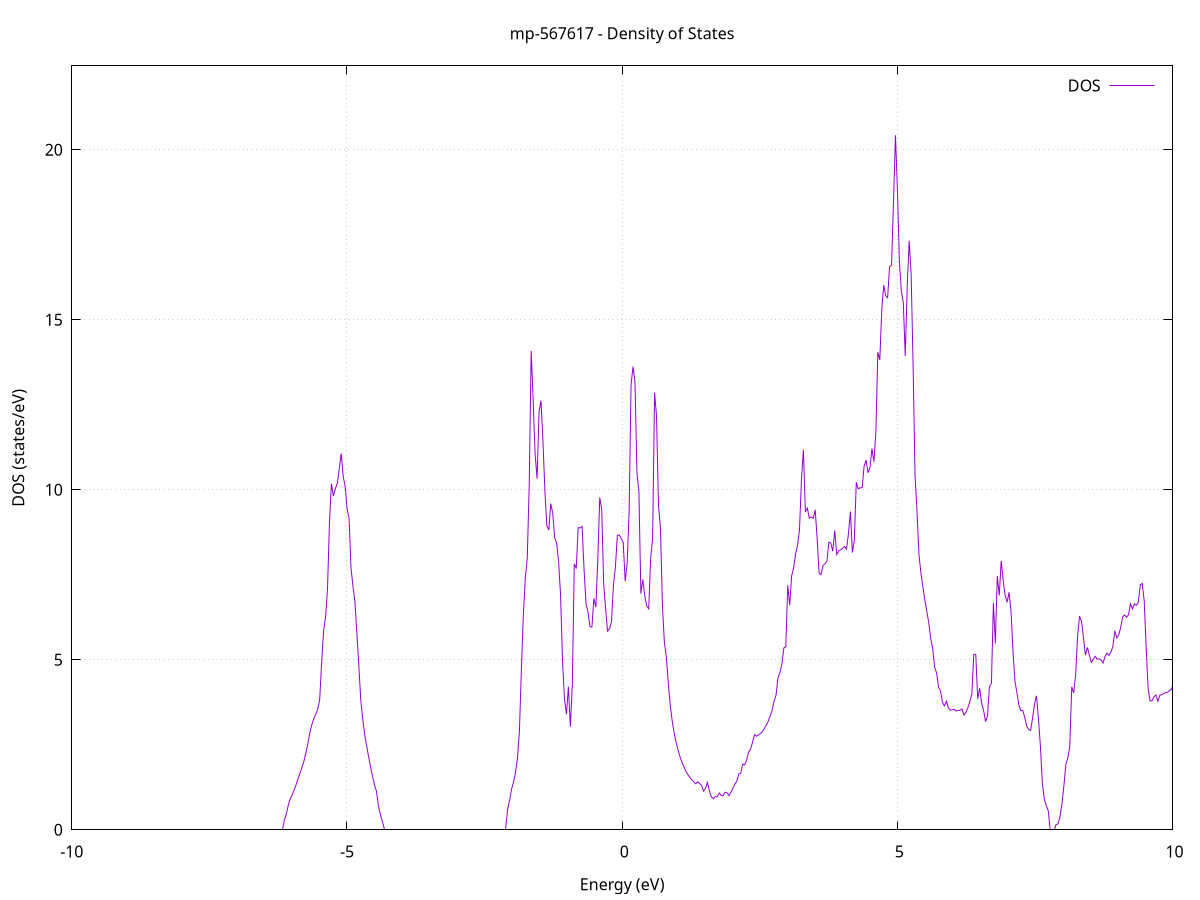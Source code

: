 set title 'mp-567617 - Density of States'
set xlabel 'Energy (eV)'
set ylabel 'DOS (states/eV)'
set grid
set xrange [-10:10]
set yrange [0:22.468]
set xzeroaxis lt -1
set terminal png size 800,600
set output 'mp-567617_dos_gnuplot.png'
plot '-' using 1:2 with lines title 'DOS'
-43.608200 0.000000
-43.572600 0.000000
-43.537000 0.000000
-43.501400 0.000000
-43.465900 0.000000
-43.430300 0.000000
-43.394700 0.000000
-43.359100 0.000000
-43.323500 0.000000
-43.287900 0.000000
-43.252300 0.000000
-43.216800 0.000000
-43.181200 0.000000
-43.145600 0.000000
-43.110000 0.000000
-43.074400 0.000000
-43.038800 0.000000
-43.003200 0.000000
-42.967700 0.000000
-42.932100 0.000000
-42.896500 0.000000
-42.860900 0.000000
-42.825300 0.000000
-42.789700 0.000000
-42.754100 0.000000
-42.718600 0.000000
-42.683000 0.000000
-42.647400 0.000000
-42.611800 0.000000
-42.576200 0.000000
-42.540600 0.000000
-42.505000 0.000000
-42.469500 0.000000
-42.433900 0.000000
-42.398300 0.000000
-42.362700 0.000000
-42.327100 0.000000
-42.291500 0.000000
-42.255900 0.000000
-42.220400 0.000000
-42.184800 0.000000
-42.149200 0.000000
-42.113600 0.000000
-42.078000 0.000000
-42.042400 0.000000
-42.006800 0.000000
-41.971300 0.000000
-41.935700 0.000000
-41.900100 0.000000
-41.864500 0.000000
-41.828900 0.000000
-41.793300 0.000000
-41.757700 0.000000
-41.722200 0.000000
-41.686600 0.000000
-41.651000 0.000000
-41.615400 0.000000
-41.579800 0.000000
-41.544200 0.000000
-41.508600 0.000000
-41.473100 0.000000
-41.437500 0.000000
-41.401900 0.000000
-41.366300 0.000000
-41.330700 0.000000
-41.295100 0.000000
-41.259500 0.000000
-41.224000 0.000000
-41.188400 0.000000
-41.152800 0.000000
-41.117200 0.000000
-41.081600 0.000000
-41.046000 0.000000
-41.010400 0.000000
-40.974900 0.000000
-40.939300 0.000000
-40.903700 0.000000
-40.868100 0.000000
-40.832500 0.000000
-40.796900 0.000000
-40.761300 0.000000
-40.725800 0.000000
-40.690200 0.000000
-40.654600 0.000000
-40.619000 0.000000
-40.583400 0.000000
-40.547800 0.000000
-40.512200 0.000000
-40.476700 0.000000
-40.441100 0.000000
-40.405500 0.000000
-40.369900 188.655600
-40.334300 48.456600
-40.298700 0.000000
-40.263100 0.000000
-40.227600 0.000000
-40.192000 0.000000
-40.156400 184.152200
-40.120800 122.930700
-40.085200 0.000000
-40.049600 0.000000
-40.014000 0.000000
-39.978500 0.000000
-39.942900 95.244100
-39.907300 0.000000
-39.871700 0.000000
-39.836100 0.000000
-39.800500 0.000000
-39.764900 0.000000
-39.729400 0.000000
-39.693800 0.000000
-39.658200 0.000000
-39.622600 0.000000
-39.587000 0.000000
-39.551400 0.000000
-39.515800 0.000000
-39.480300 0.000000
-39.444700 0.000000
-39.409100 0.000000
-39.373500 0.000000
-39.337900 0.000000
-39.302300 0.000000
-39.266700 0.000000
-39.231200 0.000000
-39.195600 0.000000
-39.160000 0.000000
-39.124400 0.000000
-39.088800 0.000000
-39.053200 0.000000
-39.017600 0.000000
-38.982100 0.000000
-38.946500 0.000000
-38.910900 0.000000
-38.875300 0.000000
-38.839700 0.000000
-38.804100 0.000000
-38.768500 0.000000
-38.733000 0.000000
-38.697400 0.000000
-38.661800 0.000000
-38.626200 0.000000
-38.590600 0.000000
-38.555000 0.000000
-38.519400 0.000000
-38.483900 0.000000
-38.448300 0.000000
-38.412700 0.000000
-38.377100 0.000000
-38.341500 0.000000
-38.305900 0.000000
-38.270300 0.000000
-38.234800 0.000000
-38.199200 0.000000
-38.163600 0.000000
-38.128000 0.000000
-38.092400 0.000000
-38.056800 0.000000
-38.021200 0.000000
-37.985700 0.000000
-37.950100 0.000000
-37.914500 0.000000
-37.878900 0.000000
-37.843300 0.000000
-37.807700 0.000000
-37.772100 0.000000
-37.736600 0.000000
-37.701000 0.000000
-37.665400 0.000000
-37.629800 0.000000
-37.594200 0.000000
-37.558600 0.000000
-37.523000 0.000000
-37.487500 0.000000
-37.451900 0.000000
-37.416300 0.000000
-37.380700 0.000000
-37.345100 0.000000
-37.309500 0.000000
-37.273900 0.000000
-37.238400 0.000000
-37.202800 0.000000
-37.167200 0.000000
-37.131600 0.000000
-37.096000 0.000000
-37.060400 0.000000
-37.024800 0.000000
-36.989300 0.000000
-36.953700 0.000000
-36.918100 0.000000
-36.882500 0.000000
-36.846900 0.000000
-36.811300 0.000000
-36.775700 0.000000
-36.740200 0.000000
-36.704600 0.000000
-36.669000 0.000000
-36.633400 0.000000
-36.597800 0.000000
-36.562200 0.000000
-36.526600 0.000000
-36.491100 0.000000
-36.455500 0.000000
-36.419900 0.000000
-36.384300 0.000000
-36.348700 0.000000
-36.313100 0.000000
-36.277500 0.000000
-36.242000 0.000000
-36.206400 0.000000
-36.170800 0.000000
-36.135200 0.000000
-36.099600 0.000000
-36.064000 0.000000
-36.028400 0.000000
-35.992900 0.000000
-35.957300 0.000000
-35.921700 0.000000
-35.886100 0.000000
-35.850500 0.000000
-35.814900 0.000000
-35.779300 0.000000
-35.743800 0.000000
-35.708200 0.000000
-35.672600 0.000000
-35.637000 0.000000
-35.601400 0.000000
-35.565800 0.000000
-35.530200 0.000000
-35.494700 0.000000
-35.459100 0.000000
-35.423500 0.000000
-35.387900 0.000000
-35.352300 0.000000
-35.316700 0.000000
-35.281100 0.000000
-35.245600 0.000000
-35.210000 0.000000
-35.174400 0.000000
-35.138800 0.000000
-35.103200 0.000000
-35.067600 0.000000
-35.032000 0.000000
-34.996500 0.000000
-34.960900 0.000000
-34.925300 0.000000
-34.889700 0.000000
-34.854100 0.000000
-34.818500 0.000000
-34.782900 0.000000
-34.747400 0.000000
-34.711800 0.000000
-34.676200 0.000000
-34.640600 0.000000
-34.605000 0.000000
-34.569400 0.000000
-34.533800 0.000000
-34.498300 0.000000
-34.462700 0.000000
-34.427100 0.000000
-34.391500 0.000000
-34.355900 0.000000
-34.320300 0.000000
-34.284700 0.000000
-34.249200 0.000000
-34.213600 0.000000
-34.178000 0.000000
-34.142400 0.000000
-34.106800 0.000000
-34.071200 0.000000
-34.035600 0.000000
-34.000100 0.000000
-33.964500 0.000000
-33.928900 0.000000
-33.893300 0.000000
-33.857700 0.000000
-33.822100 0.000000
-33.786500 0.000000
-33.751000 0.000000
-33.715400 0.000000
-33.679800 0.000000
-33.644200 0.000000
-33.608600 0.000000
-33.573000 0.000000
-33.537400 0.000000
-33.501900 0.000000
-33.466300 0.000000
-33.430700 0.000000
-33.395100 0.000000
-33.359500 0.000000
-33.323900 0.000000
-33.288300 0.000000
-33.252800 0.000000
-33.217200 0.000000
-33.181600 0.000000
-33.146000 0.000000
-33.110400 0.000000
-33.074800 0.000000
-33.039200 0.000000
-33.003700 0.000000
-32.968100 0.000000
-32.932500 0.000000
-32.896900 0.000000
-32.861300 0.000000
-32.825700 0.000000
-32.790100 0.000000
-32.754600 0.000000
-32.719000 0.000000
-32.683400 0.000000
-32.647800 0.000000
-32.612200 0.000000
-32.576600 0.000000
-32.541000 0.000000
-32.505500 0.000000
-32.469900 0.000000
-32.434300 0.000000
-32.398700 0.000000
-32.363100 0.000000
-32.327500 0.000000
-32.291900 0.000000
-32.256400 0.000000
-32.220800 0.000000
-32.185200 0.000000
-32.149600 0.000000
-32.114000 0.000000
-32.078400 0.000000
-32.042800 0.000000
-32.007300 0.000000
-31.971700 0.000000
-31.936100 0.000000
-31.900500 0.000000
-31.864900 0.000000
-31.829300 0.000000
-31.793700 0.000000
-31.758200 0.000000
-31.722600 0.000000
-31.687000 0.000000
-31.651400 0.000000
-31.615800 0.000000
-31.580200 0.000000
-31.544600 0.000000
-31.509100 0.000000
-31.473500 0.000000
-31.437900 0.000000
-31.402300 0.000000
-31.366700 0.000000
-31.331100 0.000000
-31.295500 0.000000
-31.260000 0.000000
-31.224400 0.000000
-31.188800 0.000000
-31.153200 0.000000
-31.117600 0.000000
-31.082000 0.000000
-31.046400 0.000000
-31.010900 0.000000
-30.975300 0.000000
-30.939700 0.000000
-30.904100 0.000000
-30.868500 0.000000
-30.832900 0.000000
-30.797300 0.000000
-30.761800 0.000000
-30.726200 0.000000
-30.690600 0.000000
-30.655000 0.000000
-30.619400 0.000000
-30.583800 0.000000
-30.548200 0.000000
-30.512700 0.000000
-30.477100 0.000000
-30.441500 0.000000
-30.405900 0.000000
-30.370300 0.000000
-30.334700 0.000000
-30.299100 0.000000
-30.263600 0.000000
-30.228000 0.000000
-30.192400 0.000000
-30.156800 0.000000
-30.121200 0.000000
-30.085600 0.000000
-30.050000 0.000000
-30.014500 0.000000
-29.978900 0.000000
-29.943300 0.000000
-29.907700 0.000000
-29.872100 0.000000
-29.836500 0.000000
-29.800900 0.000000
-29.765400 0.000000
-29.729800 0.000000
-29.694200 0.000000
-29.658600 0.000000
-29.623000 0.000000
-29.587400 0.000000
-29.551800 0.000000
-29.516300 0.000000
-29.480700 0.000000
-29.445100 0.000000
-29.409500 0.000000
-29.373900 0.000000
-29.338300 0.000000
-29.302700 0.000000
-29.267200 0.000000
-29.231600 0.000000
-29.196000 0.000000
-29.160400 0.000000
-29.124800 0.000000
-29.089200 0.000000
-29.053600 0.000000
-29.018100 0.000000
-28.982500 0.000000
-28.946900 0.000000
-28.911300 0.000000
-28.875700 0.000000
-28.840100 0.000000
-28.804500 0.000000
-28.769000 0.000000
-28.733400 0.000000
-28.697800 0.000000
-28.662200 0.000000
-28.626600 0.000000
-28.591000 0.000000
-28.555500 0.000000
-28.519900 0.000000
-28.484300 0.000000
-28.448700 0.000000
-28.413100 0.000000
-28.377500 0.000000
-28.341900 0.000000
-28.306400 0.000000
-28.270800 0.000000
-28.235200 0.000000
-28.199600 0.000000
-28.164000 0.000000
-28.128400 0.000000
-28.092800 0.000000
-28.057300 0.000000
-28.021700 0.000000
-27.986100 0.000000
-27.950500 0.000000
-27.914900 0.000000
-27.879300 0.000000
-27.843700 0.000000
-27.808200 0.000000
-27.772600 0.000000
-27.737000 0.000000
-27.701400 0.000000
-27.665800 0.000000
-27.630200 0.000000
-27.594600 0.000000
-27.559100 0.000000
-27.523500 0.000000
-27.487900 0.000000
-27.452300 0.000000
-27.416700 0.000000
-27.381100 0.000000
-27.345500 0.000000
-27.310000 0.000000
-27.274400 0.000000
-27.238800 0.000000
-27.203200 0.000000
-27.167600 0.000000
-27.132000 0.000000
-27.096400 0.000000
-27.060900 0.000000
-27.025300 0.000000
-26.989700 0.000000
-26.954100 0.000000
-26.918500 0.000000
-26.882900 0.000000
-26.847300 0.000000
-26.811800 0.000000
-26.776200 0.000000
-26.740600 0.000000
-26.705000 0.000000
-26.669400 0.000000
-26.633800 0.000000
-26.598200 0.000000
-26.562700 0.000000
-26.527100 0.000000
-26.491500 0.000000
-26.455900 0.000000
-26.420300 0.000000
-26.384700 0.000000
-26.349100 0.000000
-26.313600 0.000000
-26.278000 0.000000
-26.242400 0.000000
-26.206800 0.000000
-26.171200 0.000000
-26.135600 0.000000
-26.100000 0.000000
-26.064500 0.000000
-26.028900 0.000000
-25.993300 0.000000
-25.957700 0.000000
-25.922100 0.000000
-25.886500 0.000000
-25.850900 0.000000
-25.815400 0.000000
-25.779800 0.000000
-25.744200 0.000000
-25.708600 0.000000
-25.673000 0.000000
-25.637400 0.000000
-25.601800 0.000000
-25.566300 0.000000
-25.530700 0.000000
-25.495100 0.000000
-25.459500 0.000000
-25.423900 0.000000
-25.388300 0.000000
-25.352700 0.000000
-25.317200 0.000000
-25.281600 0.000000
-25.246000 0.000000
-25.210400 0.000000
-25.174800 0.000000
-25.139200 0.000000
-25.103600 0.000000
-25.068100 0.000000
-25.032500 0.000000
-24.996900 0.000000
-24.961300 0.000000
-24.925700 0.000000
-24.890100 0.000000
-24.854500 0.000000
-24.819000 0.000000
-24.783400 0.000000
-24.747800 0.000000
-24.712200 0.000000
-24.676600 0.000000
-24.641000 0.000000
-24.605400 0.000000
-24.569900 0.000000
-24.534300 0.000000
-24.498700 0.000000
-24.463100 0.000000
-24.427500 0.000000
-24.391900 0.000000
-24.356300 0.000000
-24.320800 0.000000
-24.285200 0.000000
-24.249600 0.000000
-24.214000 0.000000
-24.178400 0.000000
-24.142800 0.000000
-24.107200 0.000000
-24.071700 0.000000
-24.036100 0.000000
-24.000500 0.000000
-23.964900 0.000000
-23.929300 0.000000
-23.893700 0.000000
-23.858100 0.000000
-23.822600 0.000000
-23.787000 0.000000
-23.751400 0.000000
-23.715800 0.000000
-23.680200 0.000000
-23.644600 0.000000
-23.609000 0.000000
-23.573500 0.000000
-23.537900 0.000000
-23.502300 0.000000
-23.466700 0.000000
-23.431100 0.000000
-23.395500 0.000000
-23.359900 0.000000
-23.324400 0.000000
-23.288800 0.000000
-23.253200 0.000000
-23.217600 0.000000
-23.182000 0.000000
-23.146400 0.000000
-23.110800 0.000000
-23.075300 0.000000
-23.039700 0.000000
-23.004100 0.000000
-22.968500 0.000000
-22.932900 0.000000
-22.897300 0.000000
-22.861700 0.000000
-22.826200 0.000000
-22.790600 0.000000
-22.755000 0.000000
-22.719400 0.000000
-22.683800 0.000000
-22.648200 0.000000
-22.612600 0.000000
-22.577100 0.000000
-22.541500 0.000000
-22.505900 0.000000
-22.470300 0.000000
-22.434700 0.000000
-22.399100 0.000000
-22.363500 0.000000
-22.328000 0.000000
-22.292400 0.000000
-22.256800 0.000000
-22.221200 0.000000
-22.185600 0.000000
-22.150000 0.000000
-22.114400 0.000000
-22.078900 0.000000
-22.043300 0.000000
-22.007700 0.000000
-21.972100 0.000000
-21.936500 0.000000
-21.900900 0.000000
-21.865300 0.000000
-21.829800 0.000000
-21.794200 0.000000
-21.758600 0.000000
-21.723000 0.000000
-21.687400 0.000000
-21.651800 0.000000
-21.616200 0.000000
-21.580700 0.000000
-21.545100 0.000000
-21.509500 0.000000
-21.473900 0.000000
-21.438300 0.000000
-21.402700 0.000000
-21.367100 0.000000
-21.331600 0.000000
-21.296000 0.000000
-21.260400 0.000000
-21.224800 0.000000
-21.189200 0.000000
-21.153600 0.000000
-21.118000 0.000000
-21.082500 0.000000
-21.046900 0.000000
-21.011300 0.000000
-20.975700 0.000000
-20.940100 0.000000
-20.904500 0.000000
-20.868900 0.000000
-20.833400 0.000000
-20.797800 0.000000
-20.762200 0.000000
-20.726600 0.000000
-20.691000 0.000000
-20.655400 0.000000
-20.619800 0.000000
-20.584300 0.000000
-20.548700 0.000000
-20.513100 0.000000
-20.477500 0.000000
-20.441900 0.000000
-20.406300 0.000000
-20.370700 0.000000
-20.335200 0.000000
-20.299600 0.000000
-20.264000 0.000000
-20.228400 0.000000
-20.192800 0.000000
-20.157200 0.000000
-20.121600 0.000000
-20.086100 0.000000
-20.050500 0.000000
-20.014900 0.000000
-19.979300 0.000000
-19.943700 0.000000
-19.908100 0.000000
-19.872500 0.000000
-19.837000 0.000000
-19.801400 0.000000
-19.765800 0.000000
-19.730200 0.000000
-19.694600 0.000000
-19.659000 0.000000
-19.623400 0.000000
-19.587900 0.000000
-19.552300 0.000000
-19.516700 0.000000
-19.481100 0.000000
-19.445500 0.000000
-19.409900 0.000000
-19.374300 0.000000
-19.338800 0.000000
-19.303200 0.000000
-19.267600 0.000000
-19.232000 0.000000
-19.196400 0.000000
-19.160800 0.000000
-19.125200 0.000000
-19.089700 0.000000
-19.054100 0.000000
-19.018500 0.000000
-18.982900 0.000000
-18.947300 0.000000
-18.911700 0.000000
-18.876100 0.000000
-18.840600 0.000000
-18.805000 0.000000
-18.769400 0.000000
-18.733800 0.000000
-18.698200 0.000000
-18.662600 0.000000
-18.627000 0.000000
-18.591500 0.000000
-18.555900 0.000000
-18.520300 0.000000
-18.484700 0.000000
-18.449100 0.000000
-18.413500 0.000000
-18.377900 0.000000
-18.342400 0.000000
-18.306800 0.000000
-18.271200 0.000000
-18.235600 0.000000
-18.200000 0.000000
-18.164400 0.000000
-18.128800 0.000000
-18.093300 0.000000
-18.057700 0.000000
-18.022100 0.000000
-17.986500 0.000000
-17.950900 0.000000
-17.915300 0.000000
-17.879700 0.000000
-17.844200 0.000000
-17.808600 0.000000
-17.773000 0.000000
-17.737400 0.000000
-17.701800 0.000000
-17.666200 0.000000
-17.630600 0.000000
-17.595100 0.000000
-17.559500 0.000000
-17.523900 0.000000
-17.488300 0.000000
-17.452700 0.000000
-17.417100 0.000000
-17.381500 0.000000
-17.346000 0.000000
-17.310400 0.000000
-17.274800 0.000000
-17.239200 0.000000
-17.203600 0.000000
-17.168000 0.000000
-17.132400 0.000000
-17.096900 0.000000
-17.061300 0.000000
-17.025700 0.000000
-16.990100 0.000000
-16.954500 0.000000
-16.918900 0.000000
-16.883300 0.000000
-16.847800 0.000000
-16.812200 0.000000
-16.776600 0.000000
-16.741000 0.000000
-16.705400 0.000000
-16.669800 0.000000
-16.634200 0.000000
-16.598700 0.000000
-16.563100 0.000000
-16.527500 0.000000
-16.491900 0.000000
-16.456300 0.000000
-16.420700 0.000000
-16.385100 0.000000
-16.349600 0.000000
-16.314000 0.000000
-16.278400 0.000000
-16.242800 0.000000
-16.207200 0.000000
-16.171600 0.000000
-16.136000 0.000000
-16.100500 0.000000
-16.064900 0.000000
-16.029300 0.000000
-15.993700 0.000000
-15.958100 0.000000
-15.922500 0.000000
-15.886900 0.000000
-15.851400 0.000000
-15.815800 0.000000
-15.780200 0.000000
-15.744600 0.000000
-15.709000 0.000000
-15.673400 0.000000
-15.637800 0.000000
-15.602300 0.000000
-15.566700 0.000000
-15.531100 0.000000
-15.495500 0.000000
-15.459900 0.000000
-15.424300 0.000000
-15.388700 0.000000
-15.353200 0.000000
-15.317600 0.000000
-15.282000 0.000000
-15.246400 0.000000
-15.210800 0.000000
-15.175200 0.000000
-15.139600 0.000000
-15.104100 0.000000
-15.068500 0.000000
-15.032900 0.000000
-14.997300 0.000000
-14.961700 0.000000
-14.926100 0.000000
-14.890500 0.000000
-14.855000 0.000000
-14.819400 0.000000
-14.783800 0.000000
-14.748200 0.000000
-14.712600 0.000000
-14.677000 0.000000
-14.641400 0.000000
-14.605900 0.000000
-14.570300 0.000000
-14.534700 0.000000
-14.499100 0.000000
-14.463500 0.400900
-14.427900 0.882400
-14.392300 1.140800
-14.356800 1.465900
-14.321200 1.731000
-14.285600 2.012400
-14.250000 2.332600
-14.214400 2.672900
-14.178800 3.048500
-14.143200 3.767500
-14.107700 4.045400
-14.072100 4.567400
-14.036500 5.500200
-14.000900 6.189700
-13.965300 7.383800
-13.929700 9.273600
-13.894100 15.425100
-13.858600 25.531700
-13.823000 17.458000
-13.787400 10.097400
-13.751800 11.575300
-13.716200 13.157100
-13.680600 19.384800
-13.645000 17.810800
-13.609500 16.976500
-13.573900 11.385900
-13.538300 9.291200
-13.502700 4.038800
-13.467100 0.000000
-13.431500 0.000000
-13.395900 0.000000
-13.360400 0.000000
-13.324800 0.000000
-13.289200 0.000000
-13.253600 0.000000
-13.218000 0.000000
-13.182400 0.000000
-13.146800 0.000000
-13.111300 0.000000
-13.075700 0.000000
-13.040100 0.000000
-13.004500 0.000000
-12.968900 0.000000
-12.933300 0.000000
-12.897700 0.000000
-12.862200 0.000000
-12.826600 0.000000
-12.791000 0.000000
-12.755400 0.000000
-12.719800 0.000000
-12.684200 0.000000
-12.648600 0.000000
-12.613100 0.000000
-12.577500 0.000000
-12.541900 0.000000
-12.506300 0.000000
-12.470700 0.000000
-12.435100 0.000000
-12.399500 0.000000
-12.364000 0.000000
-12.328400 0.000000
-12.292800 0.000000
-12.257200 0.000000
-12.221600 0.000000
-12.186000 0.000000
-12.150400 0.000000
-12.114900 0.000000
-12.079300 0.000000
-12.043700 0.000000
-12.008100 0.000000
-11.972500 0.000000
-11.936900 0.000000
-11.901300 0.000000
-11.865800 0.000000
-11.830200 0.000000
-11.794600 0.000000
-11.759000 0.000000
-11.723400 0.000000
-11.687800 0.000000
-11.652200 0.000000
-11.616700 0.000000
-11.581100 0.000000
-11.545500 0.000000
-11.509900 0.000000
-11.474300 0.000000
-11.438700 0.000000
-11.403100 0.000000
-11.367600 0.000000
-11.332000 0.000000
-11.296400 0.000000
-11.260800 0.000000
-11.225200 0.000000
-11.189600 0.000000
-11.154000 0.000000
-11.118500 0.000000
-11.082900 0.000000
-11.047300 0.000000
-11.011700 0.000000
-10.976100 0.000000
-10.940500 0.000000
-10.904900 0.000000
-10.869400 0.000000
-10.833800 0.000000
-10.798200 0.000000
-10.762600 0.000000
-10.727000 0.000000
-10.691400 0.000000
-10.655800 0.000000
-10.620300 0.000000
-10.584700 0.000000
-10.549100 0.000000
-10.513500 0.000000
-10.477900 0.000000
-10.442300 0.000000
-10.406700 0.000000
-10.371200 0.000000
-10.335600 0.000000
-10.300000 0.000000
-10.264400 0.000000
-10.228800 0.000000
-10.193200 0.000000
-10.157600 0.000000
-10.122100 0.000000
-10.086500 0.000000
-10.050900 0.000000
-10.015300 0.000000
-9.979700 0.000000
-9.944100 0.000000
-9.908600 0.000000
-9.873000 0.000000
-9.837400 0.000000
-9.801800 0.000000
-9.766200 0.000000
-9.730600 0.000000
-9.695000 0.000000
-9.659500 0.000000
-9.623900 0.000000
-9.588300 0.000000
-9.552700 0.000000
-9.517100 0.000000
-9.481500 0.000000
-9.445900 0.000000
-9.410400 0.000000
-9.374800 0.000000
-9.339200 0.000000
-9.303600 0.000000
-9.268000 0.000000
-9.232400 0.000000
-9.196800 0.000000
-9.161300 0.000000
-9.125700 0.000000
-9.090100 0.000000
-9.054500 0.000000
-9.018900 0.000000
-8.983300 0.000000
-8.947700 0.000000
-8.912200 0.000000
-8.876600 0.000000
-8.841000 0.000000
-8.805400 0.000000
-8.769800 0.000000
-8.734200 0.000000
-8.698600 0.000000
-8.663100 0.000000
-8.627500 0.000000
-8.591900 0.000000
-8.556300 0.000000
-8.520700 0.000000
-8.485100 0.000000
-8.449500 0.000000
-8.414000 0.000000
-8.378400 0.000000
-8.342800 0.000000
-8.307200 0.000000
-8.271600 0.000000
-8.236000 0.000000
-8.200400 0.000000
-8.164900 0.000000
-8.129300 0.000000
-8.093700 0.000000
-8.058100 0.000000
-8.022500 0.000000
-7.986900 0.000000
-7.951300 0.000000
-7.915800 0.000000
-7.880200 0.000000
-7.844600 0.000000
-7.809000 0.000000
-7.773400 0.000000
-7.737800 0.000000
-7.702200 0.000000
-7.666700 0.000000
-7.631100 0.000000
-7.595500 0.000000
-7.559900 0.000000
-7.524300 0.000000
-7.488700 0.000000
-7.453100 0.000000
-7.417600 0.000000
-7.382000 0.000000
-7.346400 0.000000
-7.310800 0.000000
-7.275200 0.000000
-7.239600 0.000000
-7.204000 0.000000
-7.168500 0.000000
-7.132900 0.000000
-7.097300 0.000000
-7.061700 0.000000
-7.026100 0.000000
-6.990500 0.000000
-6.954900 0.000000
-6.919400 0.000000
-6.883800 0.000000
-6.848200 0.000000
-6.812600 0.000000
-6.777000 0.000000
-6.741400 0.000000
-6.705800 0.000000
-6.670300 0.000000
-6.634700 0.000000
-6.599100 0.000000
-6.563500 0.000000
-6.527900 0.000000
-6.492300 0.000000
-6.456700 0.000000
-6.421200 0.000000
-6.385600 0.000000
-6.350000 0.000000
-6.314400 0.000000
-6.278800 0.000000
-6.243200 0.000000
-6.207600 0.000000
-6.172100 0.000000
-6.136500 0.299700
-6.100900 0.468300
-6.065300 0.729500
-6.029700 0.908100
-5.994100 1.031000
-5.958500 1.171600
-5.923000 1.332600
-5.887400 1.505500
-5.851800 1.676200
-5.816200 1.841800
-5.780600 2.029000
-5.745000 2.279900
-5.709400 2.542300
-5.673900 2.854600
-5.638300 3.092300
-5.602700 3.269800
-5.567100 3.396400
-5.531500 3.544700
-5.495900 3.828000
-5.460300 4.923400
-5.424800 5.843700
-5.389200 6.253200
-5.353600 7.084600
-5.318000 9.053800
-5.282400 10.181000
-5.246800 9.816300
-5.211200 10.032200
-5.175700 10.190000
-5.140100 10.620000
-5.104500 11.066800
-5.068900 10.394700
-5.033300 10.101100
-4.997700 9.430800
-4.962100 9.175900
-4.926600 7.704700
-4.891000 7.155800
-4.855400 6.708500
-4.819800 5.768700
-4.784200 4.833900
-4.748600 3.796300
-4.713000 3.244300
-4.677500 2.794000
-4.641900 2.463800
-4.606300 2.143700
-4.570700 1.843700
-4.535100 1.575400
-4.499500 1.309600
-4.463900 1.132600
-4.428400 0.704700
-4.392800 0.441800
-4.357200 0.247800
-4.321600 0.000000
-4.286000 0.000000
-4.250400 0.000000
-4.214800 0.000000
-4.179300 0.000000
-4.143700 0.000000
-4.108100 0.000000
-4.072500 0.000000
-4.036900 0.000000
-4.001300 0.000000
-3.965700 0.000000
-3.930200 0.000000
-3.894600 0.000000
-3.859000 0.000000
-3.823400 0.000000
-3.787800 0.000000
-3.752200 0.000000
-3.716600 0.000000
-3.681100 0.000000
-3.645500 0.000000
-3.609900 0.000000
-3.574300 0.000000
-3.538700 0.000000
-3.503100 0.000000
-3.467500 0.000000
-3.432000 0.000000
-3.396400 0.000000
-3.360800 0.000000
-3.325200 0.000000
-3.289600 0.000000
-3.254000 0.000000
-3.218400 0.000000
-3.182900 0.000000
-3.147300 0.000000
-3.111700 0.000000
-3.076100 0.000000
-3.040500 0.000000
-3.004900 0.000000
-2.969300 0.000000
-2.933800 0.000000
-2.898200 0.000000
-2.862600 0.000000
-2.827000 0.000000
-2.791400 0.000000
-2.755800 0.000000
-2.720200 0.000000
-2.684700 0.000000
-2.649100 0.000000
-2.613500 0.000000
-2.577900 0.000000
-2.542300 0.000000
-2.506700 0.000000
-2.471100 0.000000
-2.435600 0.000000
-2.400000 0.000000
-2.364400 0.000000
-2.328800 0.000000
-2.293200 0.000000
-2.257600 0.000000
-2.222000 0.000000
-2.186500 0.000000
-2.150900 0.000000
-2.115300 0.000000
-2.079700 0.605100
-2.044100 0.880100
-2.008500 1.193300
-1.972900 1.411900
-1.937400 1.682600
-1.901800 2.107500
-1.866200 2.901900
-1.830600 4.747400
-1.795000 6.337600
-1.759400 7.415600
-1.723800 7.994600
-1.688300 10.143000
-1.652700 14.084300
-1.617100 12.650400
-1.581500 11.059500
-1.545900 10.329400
-1.510300 12.286000
-1.474700 12.622400
-1.439200 11.440000
-1.403600 9.968300
-1.368000 8.939700
-1.332400 8.816600
-1.296800 9.594300
-1.261200 9.311400
-1.225600 8.584200
-1.190100 8.437000
-1.154500 7.879400
-1.118900 6.903500
-1.083300 4.956000
-1.047700 3.844600
-1.012100 3.398600
-0.976500 4.209500
-0.941000 3.033200
-0.905400 4.258700
-0.869800 7.821600
-0.834200 7.681900
-0.798600 8.888300
-0.763000 8.875900
-0.727400 8.923100
-0.691900 7.654800
-0.656300 6.661300
-0.620700 6.398600
-0.585100 5.978500
-0.549500 5.960900
-0.513900 6.807300
-0.478300 6.546300
-0.442800 7.921700
-0.407200 9.772100
-0.371600 9.429600
-0.336000 7.255600
-0.300400 6.497700
-0.264800 5.841300
-0.229200 5.913000
-0.193700 6.117100
-0.158100 7.196900
-0.122500 7.725200
-0.086900 8.661100
-0.051300 8.669500
-0.015700 8.565700
0.019900 8.447000
0.055400 7.309700
0.091000 7.829900
0.126600 9.357100
0.162200 13.099400
0.197800 13.625100
0.233400 13.165900
0.269000 10.493300
0.304500 9.952300
0.340100 6.946100
0.375700 7.363400
0.411300 6.875000
0.446900 6.579300
0.482500 6.499500
0.518100 7.983900
0.553600 8.571000
0.589200 12.856000
0.624800 12.165400
0.660400 9.523300
0.696000 8.894900
0.731600 6.595100
0.767200 5.520000
0.802700 5.084800
0.838300 4.307200
0.873900 3.675600
0.909500 3.201200
0.945100 2.847600
0.980700 2.572200
1.016300 2.342800
1.051800 2.144900
1.087400 1.982300
1.123000 1.851000
1.158600 1.717700
1.194200 1.623400
1.229800 1.541700
1.265400 1.472400
1.300900 1.411800
1.336500 1.352900
1.372100 1.411300
1.407700 1.359000
1.443300 1.307300
1.478900 1.137500
1.514500 1.216600
1.550000 1.393300
1.585600 1.138900
1.621200 0.967200
1.656800 0.915700
1.692400 0.970800
1.728000 0.969200
1.763600 1.081400
1.799100 1.008700
1.834700 0.999400
1.870300 1.104900
1.905900 1.087500
1.941500 1.006000
1.977100 1.102900
2.012700 1.221100
2.048200 1.339300
2.083800 1.432200
2.119400 1.640500
2.155000 1.663300
2.190600 1.934400
2.226200 1.910900
2.261800 2.047400
2.297300 2.289200
2.332900 2.365400
2.368500 2.570900
2.404100 2.795000
2.439700 2.752300
2.475300 2.782200
2.510900 2.831300
2.546400 2.889100
2.582000 2.972400
2.617600 3.073900
2.653200 3.185900
2.688800 3.346700
2.724400 3.507600
2.760000 3.783800
2.795500 3.953000
2.831100 4.464200
2.866700 4.623500
2.902300 4.865500
2.937900 5.346200
2.973500 5.384500
3.009100 7.188700
3.044600 6.608800
3.080200 7.469400
3.115800 7.696000
3.151400 8.104600
3.187000 8.372800
3.222600 8.817500
3.258200 10.314800
3.293700 11.173800
3.329300 9.346300
3.364900 9.462100
3.400500 9.164600
3.436100 9.200400
3.471700 9.160500
3.507300 9.413300
3.542800 8.580900
3.578400 7.543900
3.614000 7.504500
3.649600 7.772400
3.685200 7.819000
3.720800 7.903200
3.756400 8.458400
3.791900 8.434100
3.827500 8.193500
3.863100 8.803700
3.898700 8.096100
3.934300 8.200500
3.969900 8.237200
4.005500 8.275300
4.041000 8.331700
4.076600 8.253900
4.112200 8.714200
4.147800 9.358800
4.183400 8.153800
4.219000 8.512000
4.254600 10.223700
4.290100 10.028200
4.325700 10.059800
4.361300 10.060100
4.396900 10.703500
4.432500 10.873200
4.468100 10.500800
4.503700 10.658000
4.539200 11.213100
4.574800 10.825500
4.610400 11.695200
4.646000 14.053700
4.681600 13.820700
4.717200 15.292400
4.752800 16.016000
4.788300 15.712600
4.823900 15.646100
4.859500 16.561700
4.895100 16.605200
4.930700 18.483200
4.966300 20.425900
5.001900 18.820300
5.037400 16.715000
5.073000 15.846900
5.108600 15.502100
5.144200 13.932700
5.179800 15.976300
5.215400 17.328500
5.251000 16.347700
5.286500 13.673900
5.322100 10.410100
5.357700 9.368100
5.393300 8.094400
5.428900 7.543500
5.464500 7.147900
5.500100 6.759300
5.535600 6.430200
5.571200 6.088100
5.606800 5.618100
5.642400 5.335400
5.678000 4.775100
5.713600 4.614100
5.749200 4.193300
5.784700 4.086300
5.820300 3.748800
5.855900 3.642500
5.891500 3.783700
5.927100 3.584900
5.962700 3.515200
5.998300 3.533500
6.033800 3.540600
6.069400 3.494400
6.105000 3.508000
6.140600 3.516000
6.176200 3.550200
6.211800 3.372200
6.247400 3.454000
6.282900 3.593200
6.318500 3.770700
6.354100 4.000800
6.389700 5.162800
6.425300 5.151200
6.460900 3.851200
6.496500 4.164200
6.532000 3.723800
6.567600 3.507100
6.603200 3.181200
6.638800 3.355500
6.674400 4.215400
6.710000 4.309100
6.745600 6.673200
6.781100 5.482300
6.816700 7.463000
6.852300 6.895100
6.887900 7.909500
6.923500 7.324400
6.959100 6.890500
6.994700 6.692700
7.030200 6.984600
7.065800 6.426200
7.101400 5.270800
7.137000 4.371200
7.172600 4.036300
7.208200 3.678200
7.243800 3.501100
7.279300 3.511400
7.314900 3.309900
7.350500 3.047000
7.386100 2.953400
7.421700 2.919700
7.457300 3.282700
7.492900 3.697400
7.528400 3.939600
7.564000 3.287500
7.599600 2.463800
7.635200 1.354400
7.670800 0.900000
7.706400 0.713600
7.742000 0.563500
7.777500 0.000200
7.813100 0.000000
7.848700 0.000000
7.884300 0.154400
7.919900 0.172500
7.955500 0.381200
7.991100 0.765800
8.026600 1.290600
8.062200 1.924300
8.097800 2.106200
8.133400 2.448900
8.169000 4.203800
8.204600 4.026800
8.240200 4.560600
8.275700 5.698400
8.311300 6.282000
8.346900 6.132700
8.382500 5.651800
8.418100 5.135500
8.453700 5.362600
8.489300 5.143300
8.524800 4.923100
8.560400 5.012100
8.596000 5.102000
8.631600 5.019200
8.667200 5.029400
8.702800 4.987500
8.738300 4.903200
8.773900 5.098000
8.809500 5.195900
8.845100 5.128100
8.880700 5.227600
8.916300 5.381700
8.951900 5.857900
8.987400 5.643400
9.023000 5.729800
9.058600 5.950500
9.094200 6.260400
9.129800 6.318100
9.165400 6.251200
9.201000 6.323800
9.236500 6.647300
9.272100 6.492800
9.307700 6.646000
9.343300 6.599900
9.378900 6.688900
9.414500 7.203500
9.450100 7.245100
9.485600 6.740400
9.521200 5.375800
9.556800 4.156100
9.592400 3.789100
9.628000 3.796600
9.663600 3.912900
9.699200 3.963600
9.734700 3.782800
9.770300 3.959300
9.805900 3.970700
9.841500 4.016500
9.877100 4.029200
9.912700 4.051300
9.948300 4.094400
9.983800 4.138200
10.019400 4.342600
10.055000 4.331100
10.090600 4.455100
10.126200 4.385500
10.161800 4.437900
10.197400 4.559400
10.232900 4.399500
10.268500 4.362100
10.304100 4.390200
10.339700 4.135500
10.375300 4.088600
10.410900 4.046500
10.446500 3.981700
10.482000 3.938600
10.517600 3.881300
10.553200 3.834300
10.588800 3.799500
10.624400 3.760200
10.660000 3.704800
10.695600 3.673600
10.731100 3.628300
10.766700 3.574800
10.802300 3.575400
10.837900 3.504200
10.873500 3.410600
10.909100 3.255300
10.944700 3.221900
10.980200 3.030200
11.015800 2.972400
11.051400 2.896600
11.087000 2.789500
11.122600 2.665100
11.158200 2.549300
11.193800 2.403700
11.229300 2.226500
11.264900 2.156300
11.300500 1.981600
11.336100 1.947000
11.371700 1.914900
11.407300 1.890200
11.442900 1.867600
11.478400 1.852400
11.514000 1.861800
11.549600 1.892400
11.585200 1.911700
11.620800 1.913900
11.656400 1.920200
11.692000 1.918800
11.727500 2.069500
11.763100 1.784300
11.798700 1.804600
11.834300 1.666400
11.869900 1.399900
11.905500 1.240800
11.941100 1.071300
11.976600 0.883800
12.012200 0.952000
12.047800 0.388500
12.083400 0.346700
12.119000 0.298800
12.154600 0.272100
12.190200 0.201200
12.225700 0.000000
12.261300 0.000000
12.296900 0.000000
12.332500 0.000000
12.368100 0.000000
12.403700 0.000000
12.439300 0.000000
12.474800 0.000000
12.510400 0.000000
12.546000 0.000000
12.581600 0.000000
12.617200 0.000000
12.652800 0.000000
12.688400 0.000000
12.723900 0.000000
12.759500 0.000000
12.795100 0.000000
12.830700 0.000000
12.866300 0.000000
12.901900 0.000000
12.937500 0.000000
12.973000 0.000000
13.008600 0.000000
13.044200 0.000000
13.079800 0.000000
13.115400 0.000000
13.151000 0.000000
13.186600 0.095000
13.222100 0.489400
13.257700 0.619800
13.293300 0.730600
13.328900 0.758100
13.364500 0.839100
13.400100 0.930900
13.435700 1.006000
13.471200 1.106800
13.506800 1.308800
13.542400 1.359500
13.578000 1.332800
13.613600 1.354400
13.649200 1.402700
13.684800 1.446200
13.720300 1.658400
13.755900 1.673900
13.791500 1.529100
13.827100 1.449800
13.862700 1.414400
13.898300 1.402900
13.933900 1.401800
13.969400 1.425900
14.005000 1.373900
14.040600 1.304100
14.076200 1.372700
14.111800 1.441600
14.147400 1.459100
14.183000 1.474200
14.218500 1.541500
14.254100 1.611100
14.289700 1.636800
14.325300 1.677900
14.360900 1.730900
14.396500 1.768300
14.432100 1.824400
14.467600 1.884800
14.503200 1.869100
14.538800 1.875500
14.574400 1.842000
14.610000 2.047600
14.645600 2.259700
14.681200 1.714800
14.716700 1.658300
14.752300 1.820200
14.787900 2.181200
14.823500 2.462700
14.859100 2.851900
14.894700 3.168000
14.930300 3.400400
14.965800 3.767500
15.001400 4.250600
15.037000 4.381200
15.072600 4.472600
15.108200 4.521400
15.143800 4.521300
15.179400 4.458300
15.214900 4.678100
15.250500 4.641100
15.286100 4.564400
15.321700 4.539500
15.357300 4.645800
15.392900 4.498100
15.428500 4.382900
15.464000 4.358100
15.499600 4.602400
15.535200 5.330900
15.570800 5.373200
15.606400 5.697100
15.642000 5.443600
15.677600 4.645900
15.713100 4.344300
15.748700 4.208000
15.784300 4.346200
15.819900 3.987200
15.855500 3.745200
15.891100 3.673700
15.926700 3.626600
15.962200 3.286000
15.997800 2.770500
16.033400 3.391600
16.069000 4.274700
16.104600 4.870800
16.140200 3.681400
16.175800 2.412400
16.211300 1.190400
16.246900 1.196000
16.282500 1.923200
16.318100 2.492500
16.353700 2.552000
16.389300 2.719000
16.424900 2.987600
16.460400 3.187100
16.496000 3.335300
16.531600 3.145600
16.567200 2.838700
16.602800 2.650100
16.638400 2.601600
16.674000 2.569800
16.709500 2.568500
16.745100 2.613300
16.780700 2.603100
16.816300 2.513100
16.851900 2.490900
16.887500 2.422200
16.923100 2.537500
16.958600 2.695200
16.994200 2.860100
17.029800 2.993300
17.065400 3.135000
17.101000 3.360700
17.136600 3.483600
17.172200 3.619800
17.207700 3.677200
17.243300 3.641100
17.278900 3.603800
17.314500 3.507800
17.350100 3.573300
17.385700 3.584300
17.421300 3.707700
17.456800 3.660500
17.492400 3.907600
17.528000 3.767200
17.563600 3.593500
17.599200 3.702600
17.634800 3.355600
17.670400 3.341900
17.705900 3.379800
17.741500 3.333200
17.777100 3.369300
17.812700 3.589700
17.848300 3.813100
17.883900 3.826400
17.919500 3.752000
17.955000 4.044700
17.990600 4.015600
18.026200 4.211300
18.061800 4.200300
18.097400 4.260000
18.133000 4.347900
18.168600 4.397300
18.204100 4.453700
18.239700 4.775100
18.275300 4.338200
18.310900 4.460500
18.346500 4.832900
18.382100 4.555800
18.417700 4.596800
18.453200 4.569800
18.488800 4.764800
18.524400 4.442900
18.560000 4.354200
18.595600 4.405300
18.631200 4.633000
18.666800 4.366100
18.702300 4.445400
18.737900 4.769800
18.773500 4.835500
18.809100 5.189300
18.844700 5.469600
18.880300 5.996200
18.915900 6.507200
18.951400 7.926900
18.987000 8.312500
19.022600 7.215600
19.058200 7.503800
19.093800 7.194400
19.129400 6.480400
19.165000 6.457300
19.200500 8.441000
19.236100 7.577800
19.271700 8.531300
19.307300 8.194900
19.342900 7.446200
19.378500 6.774400
19.414100 6.666400
19.449600 7.406300
19.485200 7.333300
19.520800 7.389700
19.556400 6.969000
19.592000 6.675800
19.627600 6.856500
19.663200 7.226200
19.698700 7.628200
19.734300 7.374800
19.769900 7.279500
19.805500 7.032200
19.841100 7.457900
19.876700 7.075400
19.912300 6.747900
19.947800 6.633000
19.983400 6.330900
20.019000 5.837700
20.054600 5.556800
20.090200 5.390800
20.125800 5.184300
20.161400 4.968900
20.196900 4.917600
20.232500 4.659000
20.268100 4.558100
20.303700 4.662500
20.339300 4.670700
20.374900 4.707900
20.410500 5.134600
20.446000 4.727100
20.481600 4.677100
20.517200 4.469500
20.552800 4.428100
20.588400 4.320200
20.624000 4.213000
20.659600 4.177000
20.695100 4.113900
20.730700 3.863400
20.766300 3.786700
20.801900 3.917100
20.837500 4.103500
20.873100 4.447300
20.908700 4.542600
20.944200 4.437800
20.979800 4.300100
21.015400 3.728800
21.051000 3.117600
21.086600 2.934200
21.122200 2.924000
21.157800 2.736500
21.193300 3.017100
21.228900 3.236100
21.264500 3.416300
21.300100 3.734400
21.335700 3.851800
21.371300 3.382700
21.406900 3.346400
21.442400 3.218300
21.478000 3.198000
21.513600 3.492600
21.549200 3.645000
21.584800 3.784800
21.620400 3.917600
21.656000 4.503200
21.691500 4.840500
21.727100 4.832300
21.762700 4.725400
21.798300 4.594300
21.833900 4.425800
21.869500 4.174100
21.905100 4.068700
21.940600 3.870400
21.976200 3.798700
22.011800 3.833200
22.047400 4.248300
22.083000 4.225300
22.118600 4.273600
22.154200 4.416900
22.189700 4.644600
22.225300 4.853900
22.260900 4.912000
22.296500 4.330200
22.332100 4.211000
22.367700 4.012100
22.403300 3.809100
22.438800 3.688300
22.474400 3.675700
22.510000 3.631600
22.545600 3.675700
22.581200 3.679400
22.616800 3.807800
22.652400 3.701500
22.687900 3.499600
22.723500 3.408000
22.759100 3.326900
22.794700 3.243200
22.830300 3.240100
22.865900 3.418500
22.901500 3.144100
22.937000 3.280600
22.972600 3.262900
23.008200 3.318800
23.043800 3.646200
23.079400 3.353900
23.115000 3.227100
23.150600 3.063900
23.186100 3.006700
23.221700 3.151200
23.257300 3.132800
23.292900 2.783000
23.328500 2.484900
23.364100 2.198800
23.399700 1.811100
23.435200 1.708900
23.470800 1.450800
23.506400 1.347800
23.542000 1.259600
23.577600 1.179500
23.613200 1.109400
23.648800 1.221200
23.684300 1.100800
23.719900 0.981600
23.755500 0.909800
23.791100 0.821700
23.826700 0.765200
23.862300 0.637100
23.897900 0.540600
23.933400 0.497700
23.969000 0.491400
24.004600 0.554400
24.040200 0.464400
24.075800 0.392900
24.111400 0.248000
24.147000 0.160400
24.182500 0.139500
24.218100 0.110600
24.253700 0.080300
24.289300 0.042800
24.324900 0.003100
24.360500 0.000000
24.396100 0.000000
24.431600 0.000000
24.467200 0.000000
24.502800 0.000000
24.538400 0.000000
24.574000 0.000000
24.609600 0.000000
24.645200 0.000000
24.680700 0.000000
24.716300 0.000000
24.751900 0.000000
24.787500 0.000000
24.823100 0.000000
24.858700 0.000000
24.894300 0.000000
24.929800 0.000000
24.965400 0.000000
25.001000 0.000000
25.036600 0.000000
25.072200 0.000000
25.107800 0.000000
25.143400 0.000000
25.178900 0.000000
25.214500 0.000000
25.250100 0.000000
25.285700 0.000000
25.321300 0.000000
25.356900 0.000000
25.392500 0.000000
25.428000 0.000000
25.463600 0.000000
25.499200 0.000000
25.534800 0.000000
25.570400 0.000000
25.606000 0.000000
25.641600 0.000000
25.677100 0.000000
25.712700 0.000000
25.748300 0.000000
25.783900 0.000000
25.819500 0.000000
25.855100 0.000000
25.890700 0.000000
25.926200 0.000000
25.961800 0.000000
25.997400 0.000000
26.033000 0.000000
26.068600 0.000000
26.104200 0.000000
26.139800 0.000000
26.175300 0.000000
26.210900 0.000000
26.246500 0.000000
26.282100 0.000000
26.317700 0.000000
26.353300 0.000000
26.388900 0.000000
26.424400 0.000000
26.460000 0.000000
26.495600 0.000000
26.531200 0.000000
26.566800 0.000000
26.602400 0.000000
26.638000 0.000000
26.673500 0.000000
26.709100 0.000000
26.744700 0.000000
26.780300 0.000000
26.815900 0.000000
26.851500 0.000000
26.887100 0.000000
26.922600 0.000000
26.958200 0.000000
26.993800 0.000000
27.029400 0.000000
27.065000 0.000000
27.100600 0.000000
27.136100 0.000000
27.171700 0.000000
27.207300 0.000000
27.242900 0.000000
27.278500 0.000000
27.314100 0.000000
27.349700 0.000000
27.385200 0.000000
27.420800 0.000000
27.456400 0.000000
27.492000 0.000000
27.527600 0.000000
27.563200 0.000000
e
